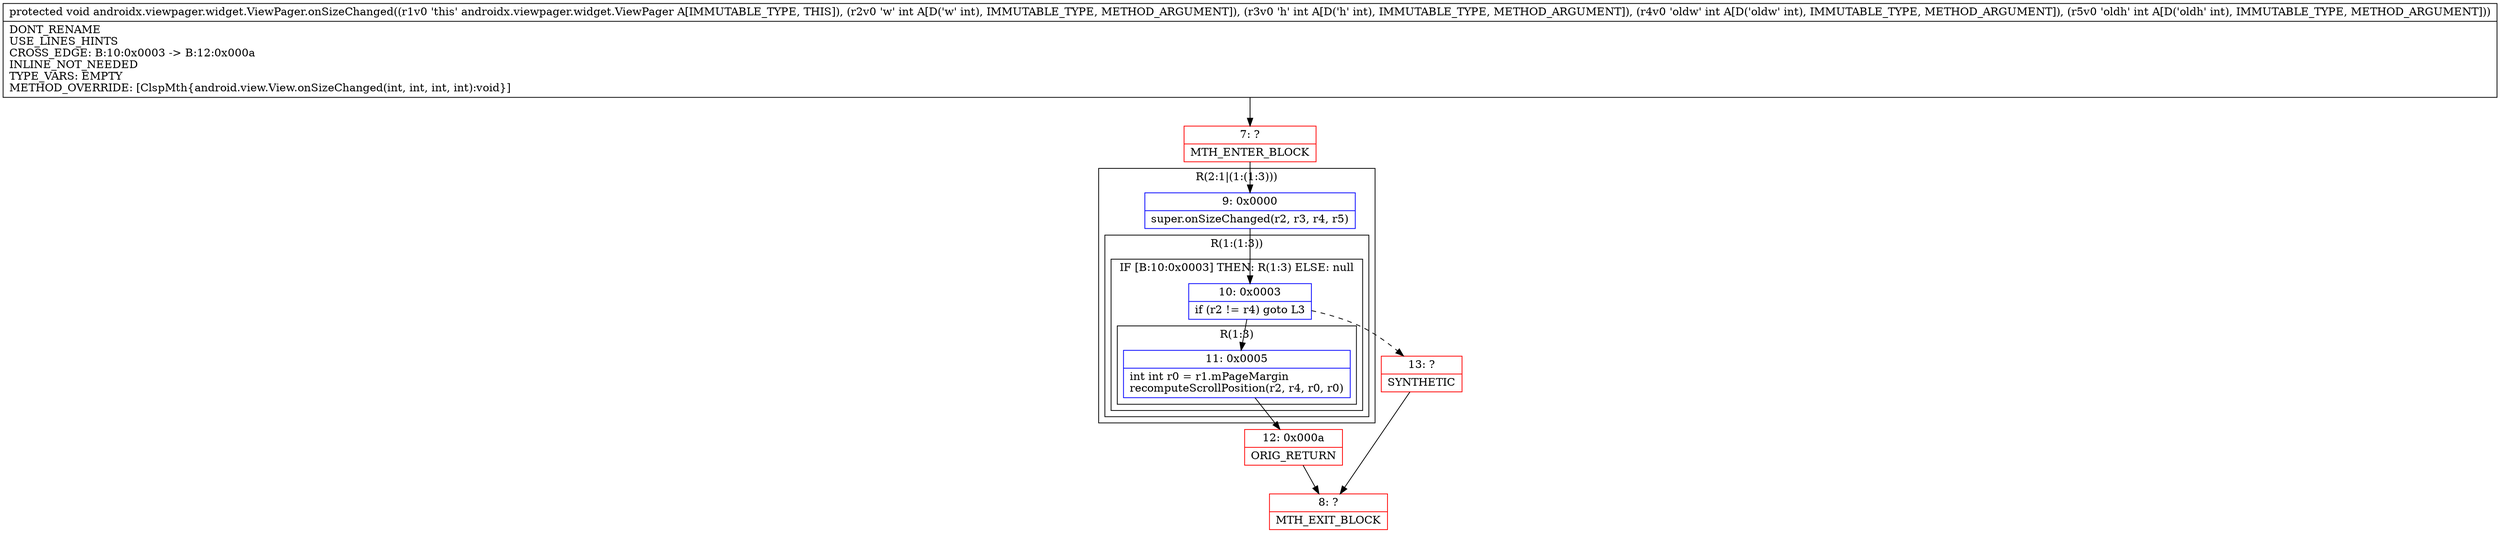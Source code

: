 digraph "CFG forandroidx.viewpager.widget.ViewPager.onSizeChanged(IIII)V" {
subgraph cluster_Region_719855394 {
label = "R(2:1|(1:(1:3)))";
node [shape=record,color=blue];
Node_9 [shape=record,label="{9\:\ 0x0000|super.onSizeChanged(r2, r3, r4, r5)\l}"];
subgraph cluster_Region_2132651783 {
label = "R(1:(1:3))";
node [shape=record,color=blue];
subgraph cluster_IfRegion_341510946 {
label = "IF [B:10:0x0003] THEN: R(1:3) ELSE: null";
node [shape=record,color=blue];
Node_10 [shape=record,label="{10\:\ 0x0003|if (r2 != r4) goto L3\l}"];
subgraph cluster_Region_74509356 {
label = "R(1:3)";
node [shape=record,color=blue];
Node_11 [shape=record,label="{11\:\ 0x0005|int int r0 = r1.mPageMargin\lrecomputeScrollPosition(r2, r4, r0, r0)\l}"];
}
}
}
}
Node_7 [shape=record,color=red,label="{7\:\ ?|MTH_ENTER_BLOCK\l}"];
Node_12 [shape=record,color=red,label="{12\:\ 0x000a|ORIG_RETURN\l}"];
Node_8 [shape=record,color=red,label="{8\:\ ?|MTH_EXIT_BLOCK\l}"];
Node_13 [shape=record,color=red,label="{13\:\ ?|SYNTHETIC\l}"];
MethodNode[shape=record,label="{protected void androidx.viewpager.widget.ViewPager.onSizeChanged((r1v0 'this' androidx.viewpager.widget.ViewPager A[IMMUTABLE_TYPE, THIS]), (r2v0 'w' int A[D('w' int), IMMUTABLE_TYPE, METHOD_ARGUMENT]), (r3v0 'h' int A[D('h' int), IMMUTABLE_TYPE, METHOD_ARGUMENT]), (r4v0 'oldw' int A[D('oldw' int), IMMUTABLE_TYPE, METHOD_ARGUMENT]), (r5v0 'oldh' int A[D('oldh' int), IMMUTABLE_TYPE, METHOD_ARGUMENT]))  | DONT_RENAME\lUSE_LINES_HINTS\lCROSS_EDGE: B:10:0x0003 \-\> B:12:0x000a\lINLINE_NOT_NEEDED\lTYPE_VARS: EMPTY\lMETHOD_OVERRIDE: [ClspMth\{android.view.View.onSizeChanged(int, int, int, int):void\}]\l}"];
MethodNode -> Node_7;Node_9 -> Node_10;
Node_10 -> Node_11;
Node_10 -> Node_13[style=dashed];
Node_11 -> Node_12;
Node_7 -> Node_9;
Node_12 -> Node_8;
Node_13 -> Node_8;
}

